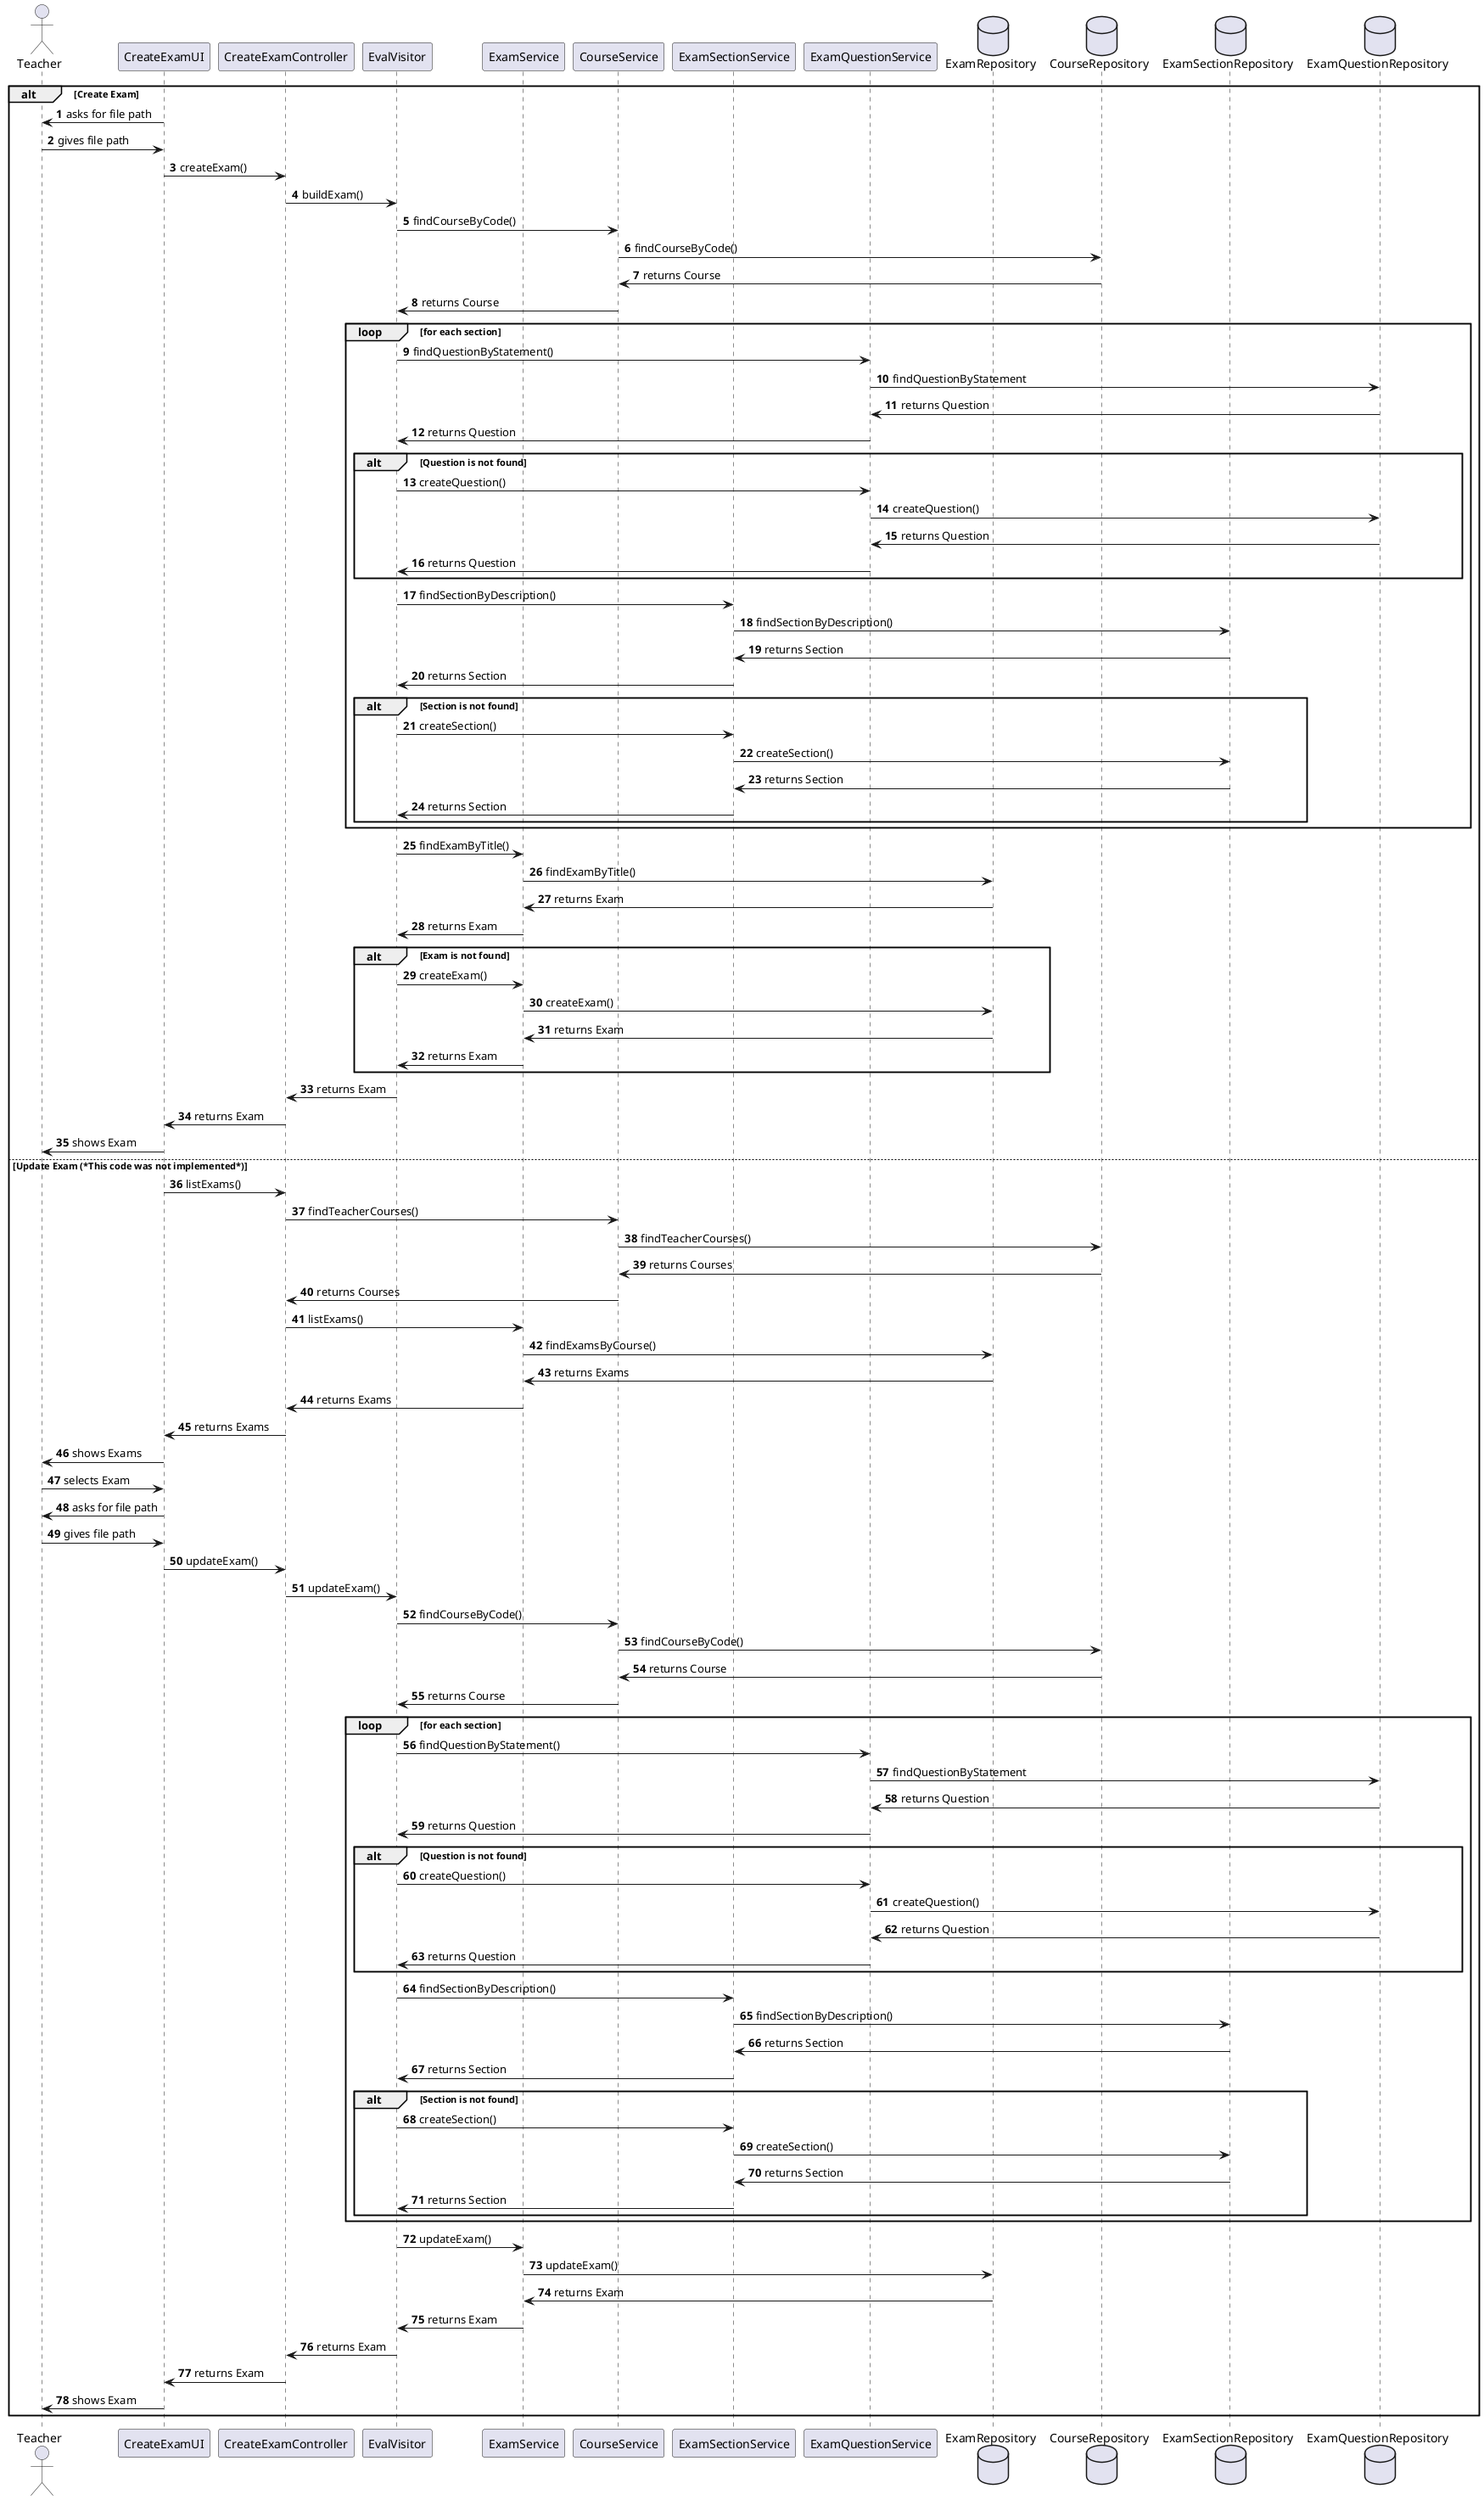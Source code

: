 @startuml
'https://plantuml.com/sequence-diagram

autonumber

@startuml

autonumber

actor Teacher as T
participant "CreateExamUI" as UI
participant "CreateExamController" as Ctr
participant "EvalVisitor" as EV
participant "ExamService" as ESer
participant "CourseService" as CSer
participant "ExamSectionService" as ESSer
participant "ExamQuestionService" as EQSer
database "ExamRepository" as ERepo
database "CourseRepository" as CRRepo
database "ExamSectionRepository" as ESRepo
database "ExamQuestionRepository" as EQRepo


alt Create Exam
UI -> T : asks for file path
T -> UI : gives file path
UI -> Ctr : createExam()
Ctr -> EV : buildExam()

EV -> CSer : findCourseByCode()
CSer -> CRRepo : findCourseByCode()
CRRepo -> CSer : returns Course
CSer -> EV : returns Course
loop for each section
EV -> EQSer : findQuestionByStatement()
EQSer -> EQRepo : findQuestionByStatement
EQRepo -> EQSer : returns Question
EQSer -> EV : returns Question

alt Question is not found
EV -> EQSer : createQuestion()
EQSer -> EQRepo : createQuestion()
EQRepo -> EQSer : returns Question
EQSer -> EV : returns Question
end

EV -> ESSer : findSectionByDescription()
ESSer -> ESRepo : findSectionByDescription()
ESRepo -> ESSer : returns Section
ESSer -> EV : returns Section

alt Section is not found
EV -> ESSer : createSection()
ESSer -> ESRepo : createSection()
ESRepo -> ESSer : returns Section
ESSer -> EV : returns Section
end
end

EV -> ESer : findExamByTitle()
ESer -> ERepo : findExamByTitle()
ERepo -> ESer : returns Exam
ESer -> EV : returns Exam

alt Exam is not found
EV -> ESer : createExam()
ESer -> ERepo : createExam()
ERepo -> ESer : returns Exam
ESer -> EV : returns Exam
end
EV -> Ctr : returns Exam
Ctr -> UI : returns Exam
UI -> T : shows Exam

else Update Exam (*This code was not implemented*)

UI -> Ctr : listExams()
Ctr -> CSer : findTeacherCourses()
CSer -> CRRepo : findTeacherCourses()
CRRepo -> CSer : returns Courses
CSer -> Ctr : returns Courses
Ctr -> ESer : listExams()
ESer -> ERepo : findExamsByCourse()
ERepo -> ESer : returns Exams
ESer -> Ctr : returns Exams
Ctr -> UI : returns Exams
UI -> T : shows Exams
T -> UI : selects Exam
UI -> T : asks for file path
T -> UI : gives file path
UI -> Ctr : updateExam()
Ctr -> EV : updateExam()

EV -> CSer : findCourseByCode()
CSer -> CRRepo : findCourseByCode()
CRRepo -> CSer : returns Course
CSer -> EV : returns Course
loop for each section
EV -> EQSer : findQuestionByStatement()
EQSer -> EQRepo : findQuestionByStatement
EQRepo -> EQSer : returns Question
EQSer -> EV : returns Question

alt Question is not found
EV -> EQSer : createQuestion()
EQSer -> EQRepo : createQuestion()
EQRepo -> EQSer : returns Question
EQSer -> EV : returns Question
end

EV -> ESSer : findSectionByDescription()
ESSer -> ESRepo : findSectionByDescription()
ESRepo -> ESSer : returns Section
ESSer -> EV : returns Section

alt Section is not found
EV -> ESSer : createSection()
ESSer -> ESRepo : createSection()
ESRepo -> ESSer : returns Section
ESSer -> EV : returns Section
end
end
EV -> ESer : updateExam()
ESer -> ERepo : updateExam()
ERepo -> ESer : returns Exam
ESer -> EV : returns Exam

EV -> Ctr : returns Exam
Ctr -> UI : returns Exam
UI -> T : shows Exam


end

@enduml

@enduml